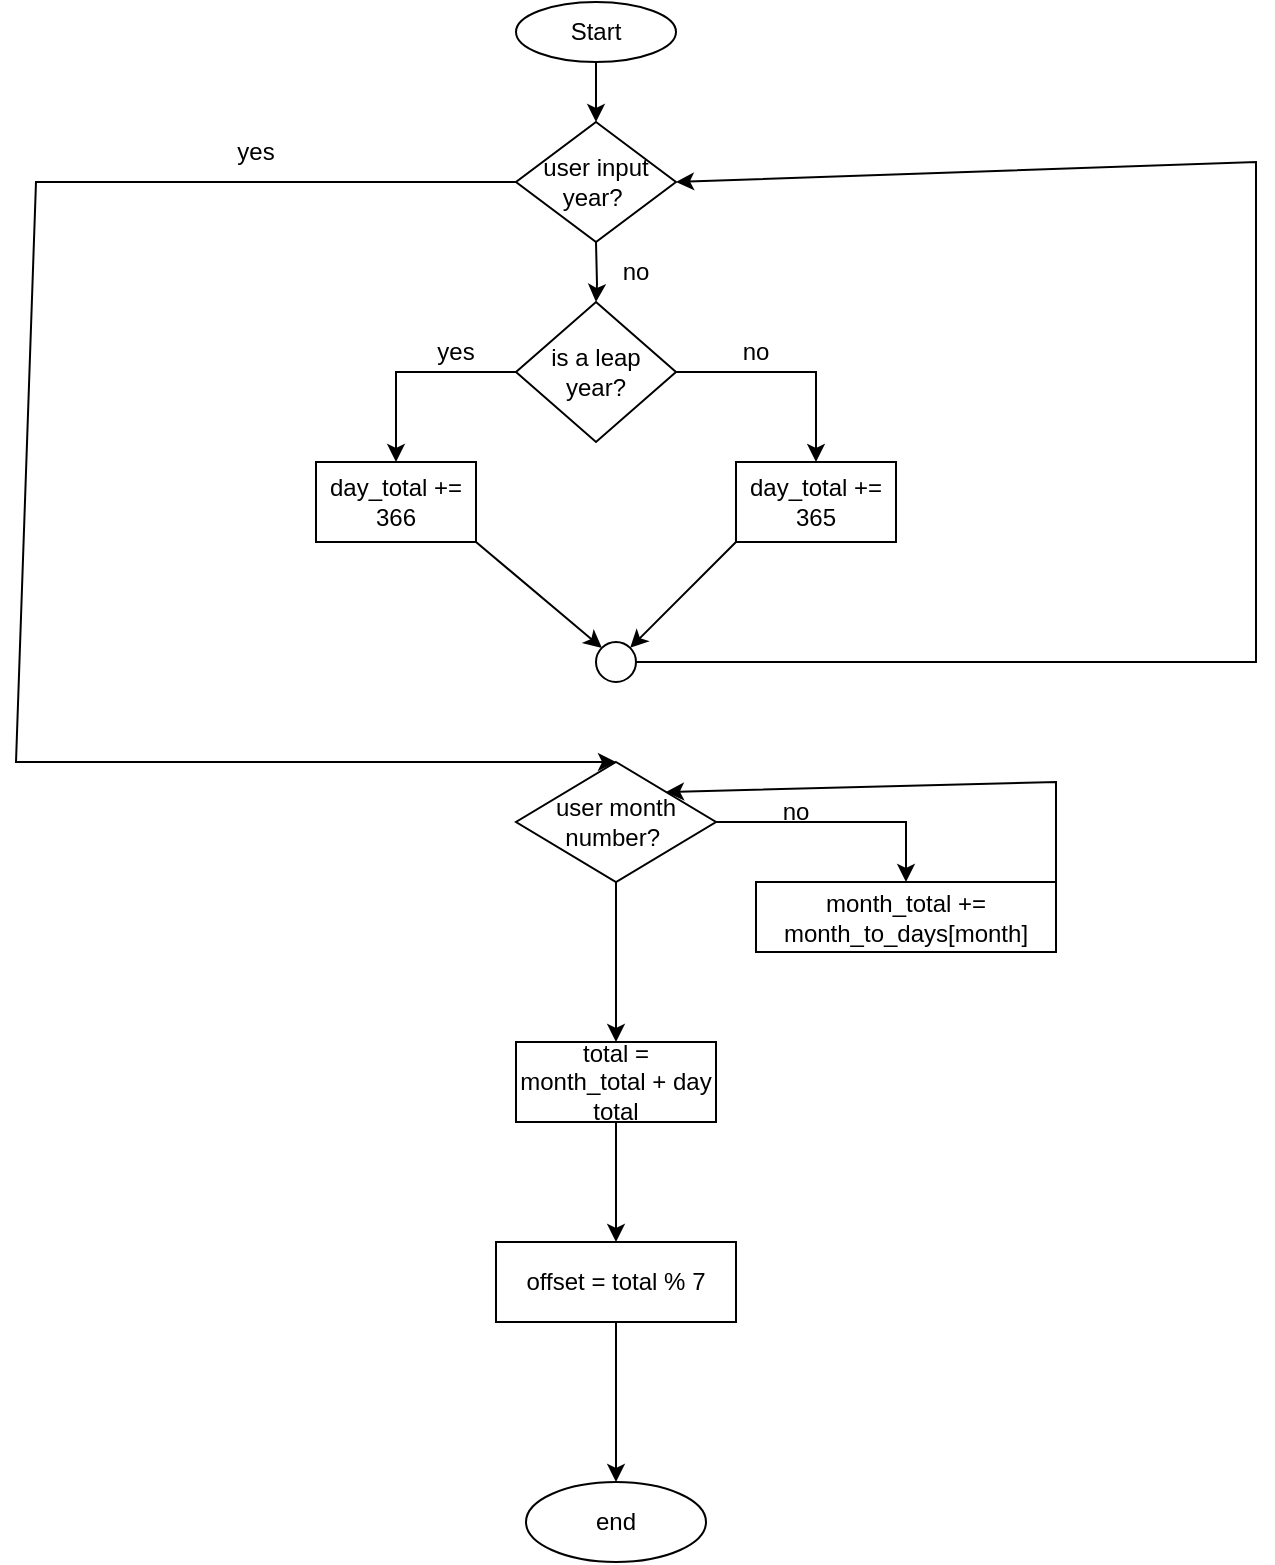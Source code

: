 <mxfile version="17.5.0" type="device"><diagram id="C5RBs43oDa-KdzZeNtuy" name="Page-1"><mxGraphModel dx="1038" dy="578" grid="1" gridSize="10" guides="1" tooltips="1" connect="1" arrows="1" fold="1" page="1" pageScale="1" pageWidth="827" pageHeight="1169" math="0" shadow="0"><root><mxCell id="WIyWlLk6GJQsqaUBKTNV-0"/><mxCell id="WIyWlLk6GJQsqaUBKTNV-1" parent="WIyWlLk6GJQsqaUBKTNV-0"/><mxCell id="wbldTev4GSIJDf7PlRUs-15" value="" style="edgeStyle=orthogonalEdgeStyle;rounded=0;orthogonalLoop=1;jettySize=auto;html=1;" edge="1" parent="WIyWlLk6GJQsqaUBKTNV-1" source="wbldTev4GSIJDf7PlRUs-0" target="wbldTev4GSIJDf7PlRUs-21"><mxGeometry relative="1" as="geometry"><mxPoint x="310" y="130" as="targetPoint"/></mxGeometry></mxCell><mxCell id="wbldTev4GSIJDf7PlRUs-0" value="Start" style="ellipse;whiteSpace=wrap;html=1;" vertex="1" parent="WIyWlLk6GJQsqaUBKTNV-1"><mxGeometry x="270" y="50" width="80" height="30" as="geometry"/></mxCell><mxCell id="wbldTev4GSIJDf7PlRUs-5" value="is a leap year?" style="rhombus;whiteSpace=wrap;html=1;" vertex="1" parent="WIyWlLk6GJQsqaUBKTNV-1"><mxGeometry x="270" y="200" width="80" height="70" as="geometry"/></mxCell><mxCell id="wbldTev4GSIJDf7PlRUs-7" value="day_total += 365&lt;span style=&quot;color: rgba(0 , 0 , 0 , 0) ; font-family: monospace ; font-size: 0px&quot;&gt;%3CmxGraphModel%3E%3Croot%3E%3CmxCell%20id%3D%220%22%2F%3E%3CmxCell%20id%3D%221%22%20parent%3D%220%22%2F%3E%3CmxCell%20id%3D%222%22%20value%3D%22offset%20%3D%200%22%20style%3D%22rounded%3D0%3BwhiteSpace%3Dwrap%3Bhtml%3D1%3B%22%20vertex%3D%221%22%20parent%3D%221%22%3E%3CmxGeometry%20x%3D%22260%22%20y%3D%22120%22%20width%3D%22100%22%20height%3D%2230%22%20as%3D%22geometry%22%2F%3E%3C%2FmxCell%3E%3C%2Froot%3E%3C%2FmxGraphModel%3E&lt;/span&gt;" style="rounded=0;whiteSpace=wrap;html=1;" vertex="1" parent="WIyWlLk6GJQsqaUBKTNV-1"><mxGeometry x="380" y="280" width="80" height="40" as="geometry"/></mxCell><mxCell id="wbldTev4GSIJDf7PlRUs-8" value="" style="endArrow=classic;html=1;rounded=0;exitX=1;exitY=0.5;exitDx=0;exitDy=0;entryX=0.5;entryY=0;entryDx=0;entryDy=0;" edge="1" parent="WIyWlLk6GJQsqaUBKTNV-1" source="wbldTev4GSIJDf7PlRUs-5" target="wbldTev4GSIJDf7PlRUs-7"><mxGeometry width="50" height="50" relative="1" as="geometry"><mxPoint x="390" y="310" as="sourcePoint"/><mxPoint x="440" y="260" as="targetPoint"/><Array as="points"><mxPoint x="420" y="235"/></Array></mxGeometry></mxCell><mxCell id="wbldTev4GSIJDf7PlRUs-9" value="day_total += 366&lt;span style=&quot;color: rgba(0 , 0 , 0 , 0) ; font-family: monospace ; font-size: 0px&quot;&gt;%3CmxGraphModel%3E%3Croot%3E%3CmxCell%20id%3D%220%22%2F%3E%3CmxCell%20id%3D%221%22%20parent%3D%220%22%2F%3E%3CmxCell%20id%3D%222%22%20value%3D%22offset%20%3D%200%22%20style%3D%22rounded%3D0%3BwhiteSpace%3Dwrap%3Bhtml%3D1%3B%22%20vertex%3D%221%22%20parent%3D%221%22%3E%3CmxGeometry%20x%3D%22260%22%20y%3D%22120%22%20width%3D%22100%22%20height%3D%2230%22%20as%3D%22geometry%22%2F%3E%3C%2FmxCell%3E%3C%2Froot%3E%3C%2FmxGraphModel%3E&lt;/span&gt;" style="rounded=0;whiteSpace=wrap;html=1;" vertex="1" parent="WIyWlLk6GJQsqaUBKTNV-1"><mxGeometry x="170" y="280" width="80" height="40" as="geometry"/></mxCell><mxCell id="wbldTev4GSIJDf7PlRUs-10" value="" style="endArrow=classic;html=1;rounded=0;exitX=0;exitY=0.5;exitDx=0;exitDy=0;entryX=0.5;entryY=0;entryDx=0;entryDy=0;" edge="1" parent="WIyWlLk6GJQsqaUBKTNV-1" source="wbldTev4GSIJDf7PlRUs-5" target="wbldTev4GSIJDf7PlRUs-9"><mxGeometry width="50" height="50" relative="1" as="geometry"><mxPoint x="390" y="310" as="sourcePoint"/><mxPoint x="440" y="260" as="targetPoint"/><Array as="points"><mxPoint x="210" y="235"/></Array></mxGeometry></mxCell><mxCell id="wbldTev4GSIJDf7PlRUs-11" value="yes" style="text;html=1;strokeColor=none;fillColor=none;align=center;verticalAlign=middle;whiteSpace=wrap;rounded=0;" vertex="1" parent="WIyWlLk6GJQsqaUBKTNV-1"><mxGeometry x="210" y="210" width="60" height="30" as="geometry"/></mxCell><mxCell id="wbldTev4GSIJDf7PlRUs-12" value="no" style="text;html=1;strokeColor=none;fillColor=none;align=center;verticalAlign=middle;whiteSpace=wrap;rounded=0;" vertex="1" parent="WIyWlLk6GJQsqaUBKTNV-1"><mxGeometry x="360" y="210" width="60" height="30" as="geometry"/></mxCell><mxCell id="wbldTev4GSIJDf7PlRUs-16" value="" style="edgeStyle=orthogonalEdgeStyle;rounded=0;orthogonalLoop=1;jettySize=auto;html=1;" edge="1" parent="WIyWlLk6GJQsqaUBKTNV-1" target="wbldTev4GSIJDf7PlRUs-5"><mxGeometry relative="1" as="geometry"><mxPoint x="310" y="170" as="sourcePoint"/></mxGeometry></mxCell><mxCell id="wbldTev4GSIJDf7PlRUs-17" value="" style="ellipse;whiteSpace=wrap;html=1;aspect=fixed;" vertex="1" parent="WIyWlLk6GJQsqaUBKTNV-1"><mxGeometry x="310" y="370" width="20" height="20" as="geometry"/></mxCell><mxCell id="wbldTev4GSIJDf7PlRUs-18" value="" style="endArrow=classic;html=1;rounded=0;exitX=0;exitY=1;exitDx=0;exitDy=0;entryX=1;entryY=0;entryDx=0;entryDy=0;" edge="1" parent="WIyWlLk6GJQsqaUBKTNV-1" source="wbldTev4GSIJDf7PlRUs-7" target="wbldTev4GSIJDf7PlRUs-17"><mxGeometry width="50" height="50" relative="1" as="geometry"><mxPoint x="390" y="300" as="sourcePoint"/><mxPoint x="440" y="250" as="targetPoint"/></mxGeometry></mxCell><mxCell id="wbldTev4GSIJDf7PlRUs-19" value="" style="endArrow=classic;html=1;rounded=0;exitX=1;exitY=1;exitDx=0;exitDy=0;entryX=0;entryY=0;entryDx=0;entryDy=0;" edge="1" parent="WIyWlLk6GJQsqaUBKTNV-1" source="wbldTev4GSIJDf7PlRUs-9" target="wbldTev4GSIJDf7PlRUs-17"><mxGeometry width="50" height="50" relative="1" as="geometry"><mxPoint x="390" y="300" as="sourcePoint"/><mxPoint x="440" y="250" as="targetPoint"/></mxGeometry></mxCell><mxCell id="wbldTev4GSIJDf7PlRUs-20" value="" style="endArrow=classic;html=1;rounded=0;exitX=1;exitY=0.5;exitDx=0;exitDy=0;entryX=1;entryY=0.5;entryDx=0;entryDy=0;" edge="1" parent="WIyWlLk6GJQsqaUBKTNV-1" source="wbldTev4GSIJDf7PlRUs-17" target="wbldTev4GSIJDf7PlRUs-21"><mxGeometry width="50" height="50" relative="1" as="geometry"><mxPoint x="390" y="300" as="sourcePoint"/><mxPoint x="342.5" y="130" as="targetPoint"/><Array as="points"><mxPoint x="640" y="380"/><mxPoint x="640" y="130"/></Array></mxGeometry></mxCell><mxCell id="wbldTev4GSIJDf7PlRUs-21" value="user input year?&amp;nbsp;" style="rhombus;whiteSpace=wrap;html=1;" vertex="1" parent="WIyWlLk6GJQsqaUBKTNV-1"><mxGeometry x="270" y="110" width="80" height="60" as="geometry"/></mxCell><mxCell id="wbldTev4GSIJDf7PlRUs-22" value="no" style="text;html=1;strokeColor=none;fillColor=none;align=center;verticalAlign=middle;whiteSpace=wrap;rounded=0;" vertex="1" parent="WIyWlLk6GJQsqaUBKTNV-1"><mxGeometry x="300" y="170" width="60" height="30" as="geometry"/></mxCell><mxCell id="wbldTev4GSIJDf7PlRUs-23" value="user month number?&amp;nbsp;" style="rhombus;whiteSpace=wrap;html=1;" vertex="1" parent="WIyWlLk6GJQsqaUBKTNV-1"><mxGeometry x="270" y="430" width="100" height="60" as="geometry"/></mxCell><mxCell id="wbldTev4GSIJDf7PlRUs-24" value="" style="endArrow=classic;html=1;rounded=0;exitX=0;exitY=0.5;exitDx=0;exitDy=0;entryX=0.5;entryY=0;entryDx=0;entryDy=0;" edge="1" parent="WIyWlLk6GJQsqaUBKTNV-1" source="wbldTev4GSIJDf7PlRUs-21" target="wbldTev4GSIJDf7PlRUs-23"><mxGeometry width="50" height="50" relative="1" as="geometry"><mxPoint x="390" y="340" as="sourcePoint"/><mxPoint x="440" y="290" as="targetPoint"/><Array as="points"><mxPoint x="30" y="140"/><mxPoint x="20" y="430"/></Array></mxGeometry></mxCell><mxCell id="wbldTev4GSIJDf7PlRUs-25" value="yes" style="text;html=1;strokeColor=none;fillColor=none;align=center;verticalAlign=middle;whiteSpace=wrap;rounded=0;" vertex="1" parent="WIyWlLk6GJQsqaUBKTNV-1"><mxGeometry x="110" y="110" width="60" height="30" as="geometry"/></mxCell><mxCell id="wbldTev4GSIJDf7PlRUs-26" value="" style="endArrow=classic;html=1;rounded=0;exitX=1;exitY=0.5;exitDx=0;exitDy=0;entryX=0.5;entryY=0;entryDx=0;entryDy=0;" edge="1" parent="WIyWlLk6GJQsqaUBKTNV-1" source="wbldTev4GSIJDf7PlRUs-23" target="wbldTev4GSIJDf7PlRUs-27"><mxGeometry width="50" height="50" relative="1" as="geometry"><mxPoint x="390" y="510" as="sourcePoint"/><mxPoint x="440" y="460" as="targetPoint"/><Array as="points"><mxPoint x="465" y="460"/></Array></mxGeometry></mxCell><mxCell id="wbldTev4GSIJDf7PlRUs-27" value="month_total += month_to_days[month]" style="rounded=0;whiteSpace=wrap;html=1;" vertex="1" parent="WIyWlLk6GJQsqaUBKTNV-1"><mxGeometry x="390" y="490" width="150" height="35" as="geometry"/></mxCell><mxCell id="wbldTev4GSIJDf7PlRUs-28" value="no" style="text;html=1;strokeColor=none;fillColor=none;align=center;verticalAlign=middle;whiteSpace=wrap;rounded=0;" vertex="1" parent="WIyWlLk6GJQsqaUBKTNV-1"><mxGeometry x="380" y="440" width="60" height="30" as="geometry"/></mxCell><mxCell id="wbldTev4GSIJDf7PlRUs-29" value="" style="endArrow=classic;html=1;rounded=0;exitX=1;exitY=0.5;exitDx=0;exitDy=0;entryX=1;entryY=0;entryDx=0;entryDy=0;" edge="1" parent="WIyWlLk6GJQsqaUBKTNV-1" source="wbldTev4GSIJDf7PlRUs-27" target="wbldTev4GSIJDf7PlRUs-23"><mxGeometry width="50" height="50" relative="1" as="geometry"><mxPoint x="540" y="530" as="sourcePoint"/><mxPoint x="590" y="480" as="targetPoint"/><Array as="points"><mxPoint x="540" y="440"/></Array></mxGeometry></mxCell><mxCell id="wbldTev4GSIJDf7PlRUs-30" value="" style="endArrow=classic;html=1;rounded=0;exitX=0.5;exitY=1;exitDx=0;exitDy=0;entryX=0.5;entryY=0;entryDx=0;entryDy=0;" edge="1" parent="WIyWlLk6GJQsqaUBKTNV-1" source="wbldTev4GSIJDf7PlRUs-23" target="wbldTev4GSIJDf7PlRUs-31"><mxGeometry width="50" height="50" relative="1" as="geometry"><mxPoint x="390" y="510" as="sourcePoint"/><mxPoint x="320" y="560" as="targetPoint"/></mxGeometry></mxCell><mxCell id="wbldTev4GSIJDf7PlRUs-33" value="" style="edgeStyle=orthogonalEdgeStyle;rounded=0;orthogonalLoop=1;jettySize=auto;html=1;" edge="1" parent="WIyWlLk6GJQsqaUBKTNV-1" source="wbldTev4GSIJDf7PlRUs-31" target="wbldTev4GSIJDf7PlRUs-32"><mxGeometry relative="1" as="geometry"/></mxCell><mxCell id="wbldTev4GSIJDf7PlRUs-31" value="total = month_total + day total" style="rounded=0;whiteSpace=wrap;html=1;" vertex="1" parent="WIyWlLk6GJQsqaUBKTNV-1"><mxGeometry x="270" y="570" width="100" height="40" as="geometry"/></mxCell><mxCell id="wbldTev4GSIJDf7PlRUs-32" value="offset = total % 7" style="rounded=0;whiteSpace=wrap;html=1;" vertex="1" parent="WIyWlLk6GJQsqaUBKTNV-1"><mxGeometry x="260" y="670" width="120" height="40" as="geometry"/></mxCell><mxCell id="wbldTev4GSIJDf7PlRUs-34" value="" style="endArrow=classic;html=1;rounded=0;exitX=0.5;exitY=1;exitDx=0;exitDy=0;entryX=0.5;entryY=0;entryDx=0;entryDy=0;" edge="1" parent="WIyWlLk6GJQsqaUBKTNV-1" source="wbldTev4GSIJDf7PlRUs-32" target="wbldTev4GSIJDf7PlRUs-35"><mxGeometry width="50" height="50" relative="1" as="geometry"><mxPoint x="390" y="740" as="sourcePoint"/><mxPoint x="320" y="780" as="targetPoint"/></mxGeometry></mxCell><mxCell id="wbldTev4GSIJDf7PlRUs-35" value="end" style="ellipse;whiteSpace=wrap;html=1;" vertex="1" parent="WIyWlLk6GJQsqaUBKTNV-1"><mxGeometry x="275" y="790" width="90" height="40" as="geometry"/></mxCell></root></mxGraphModel></diagram></mxfile>